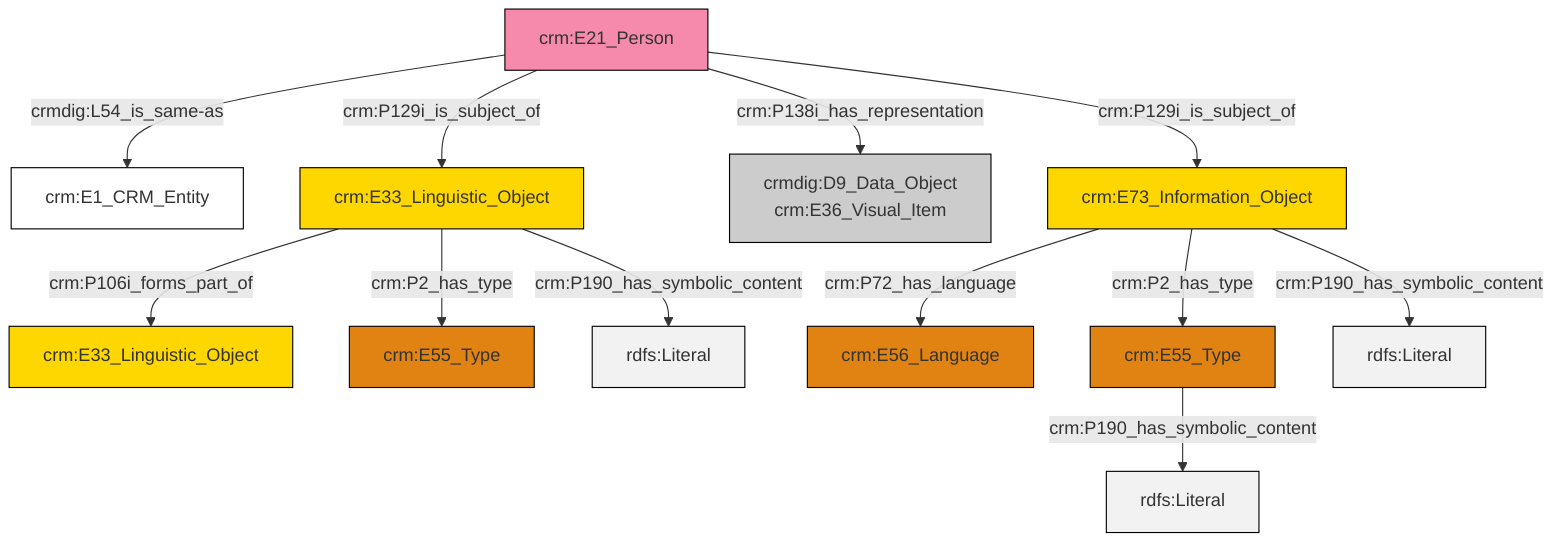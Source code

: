 graph TD
classDef Literal fill:#f2f2f2,stroke:#000000;
classDef CRM_Entity fill:#FFFFFF,stroke:#000000;
classDef Temporal_Entity fill:#00C9E6, stroke:#000000;
classDef Type fill:#E18312, stroke:#000000;
classDef Time-Span fill:#2C9C91, stroke:#000000;
classDef Appellation fill:#FFEB7F, stroke:#000000;
classDef Place fill:#008836, stroke:#000000;
classDef Persistent_Item fill:#B266B2, stroke:#000000;
classDef Conceptual_Object fill:#FFD700, stroke:#000000;
classDef Physical_Thing fill:#D2B48C, stroke:#000000;
classDef Actor fill:#f58aad, stroke:#000000;
classDef PC_Classes fill:#4ce600, stroke:#000000;
classDef Multi fill:#cccccc,stroke:#000000;

0["crm:E73_Information_Object"]:::Conceptual_Object -->|crm:P72_has_language| 1["crm:E56_Language"]:::Type
0["crm:E73_Information_Object"]:::Conceptual_Object -->|crm:P2_has_type| 9["crm:E55_Type"]:::Type
11["crm:E33_Linguistic_Object"]:::Conceptual_Object -->|crm:P106i_forms_part_of| 6["crm:E33_Linguistic_Object"]:::Conceptual_Object
9["crm:E55_Type"]:::Type -->|crm:P190_has_symbolic_content| 12[rdfs:Literal]:::Literal
13["crm:E21_Person"]:::Actor -->|crmdig:L54_is_same-as| 4["crm:E1_CRM_Entity"]:::CRM_Entity
11["crm:E33_Linguistic_Object"]:::Conceptual_Object -->|crm:P2_has_type| 15["crm:E55_Type"]:::Type
11["crm:E33_Linguistic_Object"]:::Conceptual_Object -->|crm:P190_has_symbolic_content| 18[rdfs:Literal]:::Literal
13["crm:E21_Person"]:::Actor -->|crm:P129i_is_subject_of| 11["crm:E33_Linguistic_Object"]:::Conceptual_Object
13["crm:E21_Person"]:::Actor -->|crm:P138i_has_representation| 2["crmdig:D9_Data_Object<br>crm:E36_Visual_Item"]:::Multi
13["crm:E21_Person"]:::Actor -->|crm:P129i_is_subject_of| 0["crm:E73_Information_Object"]:::Conceptual_Object
0["crm:E73_Information_Object"]:::Conceptual_Object -->|crm:P190_has_symbolic_content| 21[rdfs:Literal]:::Literal